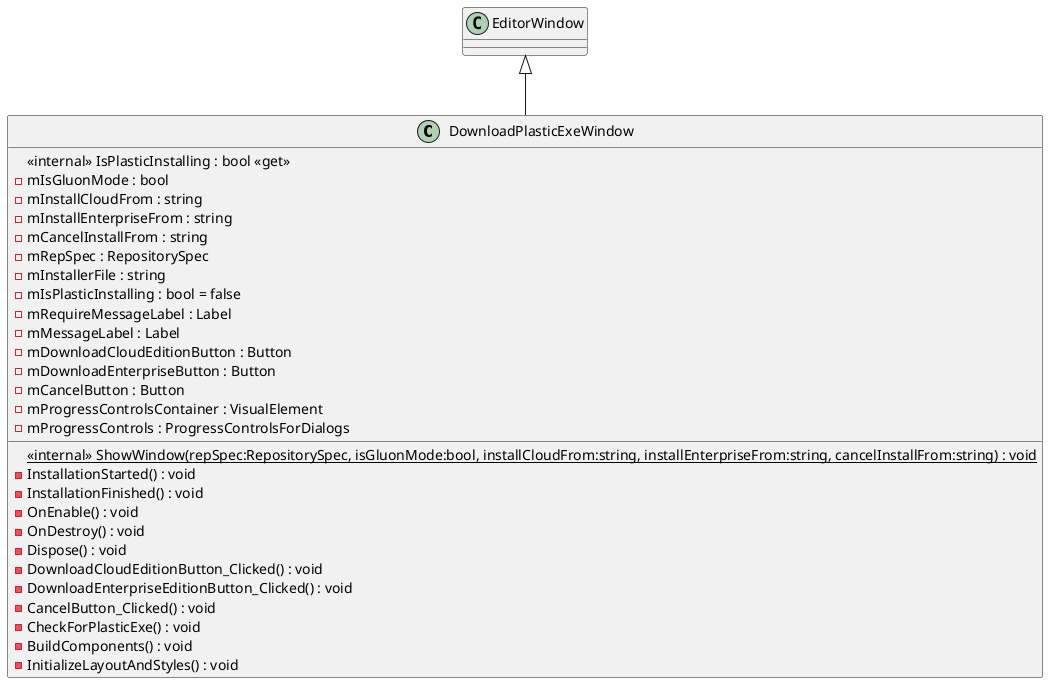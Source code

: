 @startuml
class DownloadPlasticExeWindow {
    <<internal>> IsPlasticInstalling : bool <<get>>
    <<internal>> {static} ShowWindow(repSpec:RepositorySpec, isGluonMode:bool, installCloudFrom:string, installEnterpriseFrom:string, cancelInstallFrom:string) : void
    - InstallationStarted() : void
    - InstallationFinished() : void
    - OnEnable() : void
    - OnDestroy() : void
    - Dispose() : void
    - DownloadCloudEditionButton_Clicked() : void
    - DownloadEnterpriseEditionButton_Clicked() : void
    - CancelButton_Clicked() : void
    - CheckForPlasticExe() : void
    - BuildComponents() : void
    - InitializeLayoutAndStyles() : void
    - mIsGluonMode : bool
    - mInstallCloudFrom : string
    - mInstallEnterpriseFrom : string
    - mCancelInstallFrom : string
    - mRepSpec : RepositorySpec
    - mInstallerFile : string
    - mIsPlasticInstalling : bool = false
    - mRequireMessageLabel : Label
    - mMessageLabel : Label
    - mDownloadCloudEditionButton : Button
    - mDownloadEnterpriseButton : Button
    - mCancelButton : Button
    - mProgressControlsContainer : VisualElement
    - mProgressControls : ProgressControlsForDialogs
}
EditorWindow <|-- DownloadPlasticExeWindow
@enduml
